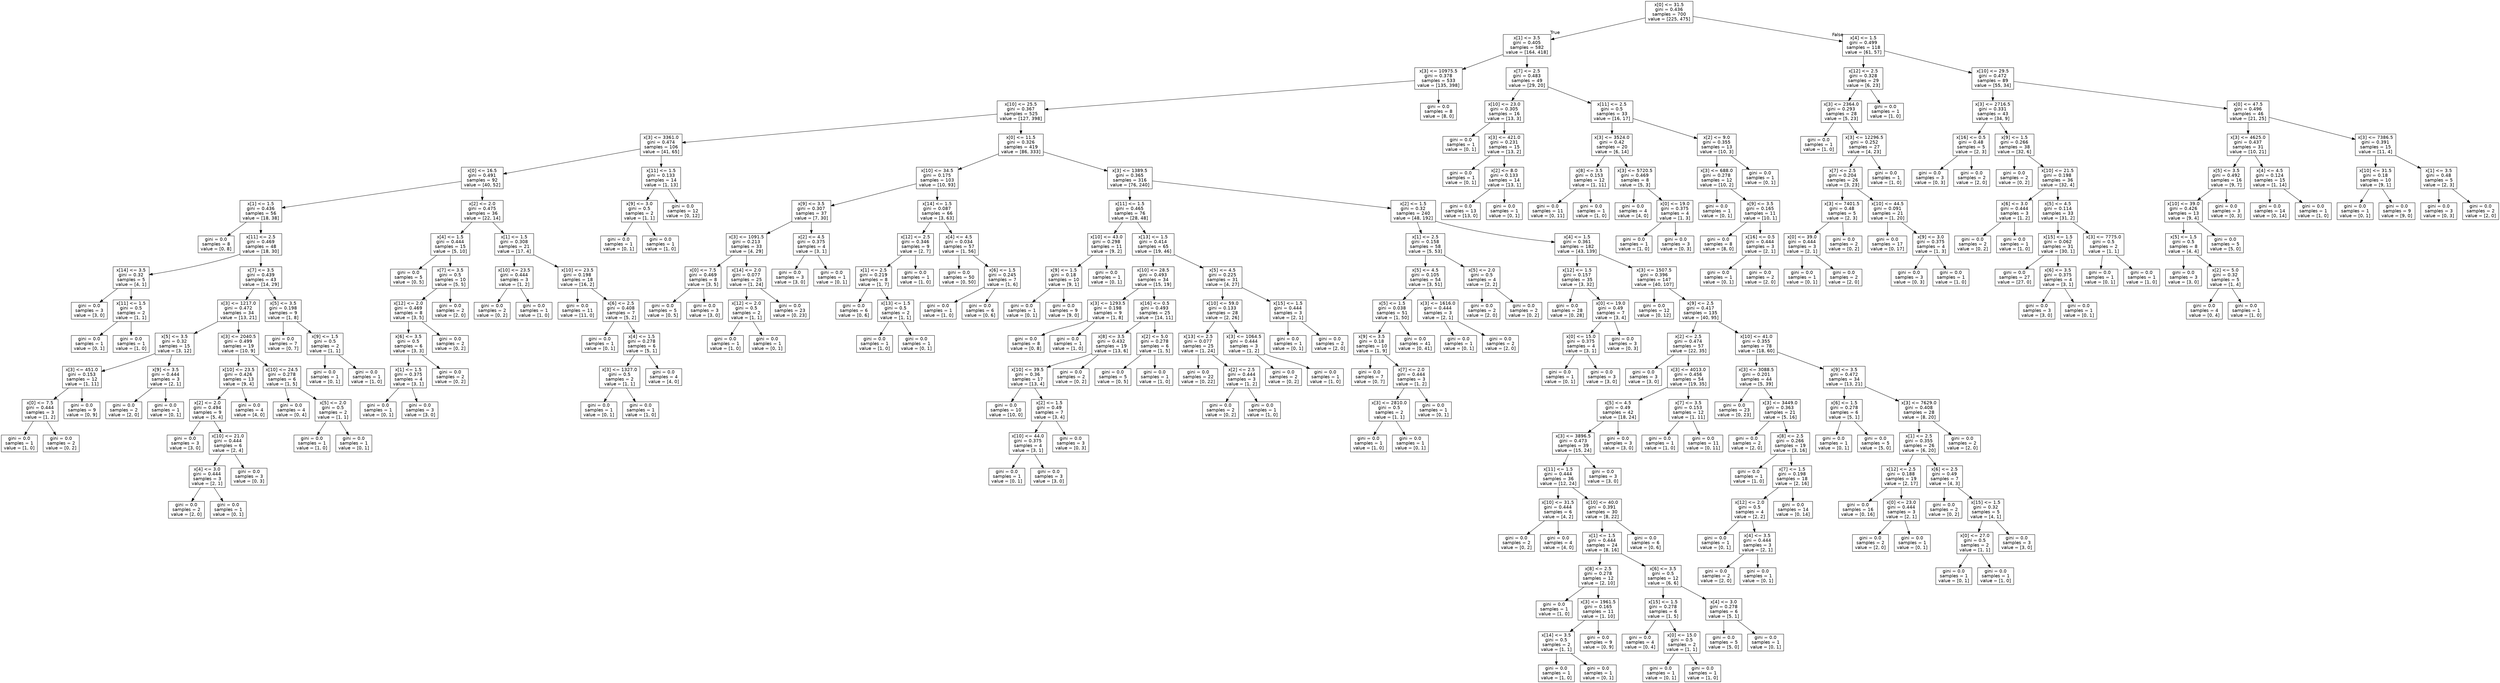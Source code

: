 digraph Tree {
node [shape=box, fontname="helvetica"] ;
edge [fontname="helvetica"] ;
0 [label="x[0] <= 31.5\ngini = 0.436\nsamples = 700\nvalue = [225, 475]"] ;
1 [label="x[1] <= 3.5\ngini = 0.405\nsamples = 582\nvalue = [164, 418]"] ;
0 -> 1 [labeldistance=2.5, labelangle=45, headlabel="True"] ;
2 [label="x[3] <= 10975.5\ngini = 0.378\nsamples = 533\nvalue = [135, 398]"] ;
1 -> 2 ;
3 [label="x[10] <= 25.5\ngini = 0.367\nsamples = 525\nvalue = [127, 398]"] ;
2 -> 3 ;
4 [label="x[3] <= 3361.0\ngini = 0.474\nsamples = 106\nvalue = [41, 65]"] ;
3 -> 4 ;
5 [label="x[0] <= 16.5\ngini = 0.491\nsamples = 92\nvalue = [40, 52]"] ;
4 -> 5 ;
6 [label="x[1] <= 1.5\ngini = 0.436\nsamples = 56\nvalue = [18, 38]"] ;
5 -> 6 ;
7 [label="gini = 0.0\nsamples = 8\nvalue = [0, 8]"] ;
6 -> 7 ;
8 [label="x[11] <= 2.5\ngini = 0.469\nsamples = 48\nvalue = [18, 30]"] ;
6 -> 8 ;
9 [label="x[14] <= 3.5\ngini = 0.32\nsamples = 5\nvalue = [4, 1]"] ;
8 -> 9 ;
10 [label="gini = 0.0\nsamples = 3\nvalue = [3, 0]"] ;
9 -> 10 ;
11 [label="x[11] <= 1.5\ngini = 0.5\nsamples = 2\nvalue = [1, 1]"] ;
9 -> 11 ;
12 [label="gini = 0.0\nsamples = 1\nvalue = [0, 1]"] ;
11 -> 12 ;
13 [label="gini = 0.0\nsamples = 1\nvalue = [1, 0]"] ;
11 -> 13 ;
14 [label="x[7] <= 3.5\ngini = 0.439\nsamples = 43\nvalue = [14, 29]"] ;
8 -> 14 ;
15 [label="x[3] <= 1217.0\ngini = 0.472\nsamples = 34\nvalue = [13, 21]"] ;
14 -> 15 ;
16 [label="x[5] <= 3.5\ngini = 0.32\nsamples = 15\nvalue = [3, 12]"] ;
15 -> 16 ;
17 [label="x[3] <= 451.0\ngini = 0.153\nsamples = 12\nvalue = [1, 11]"] ;
16 -> 17 ;
18 [label="x[0] <= 7.5\ngini = 0.444\nsamples = 3\nvalue = [1, 2]"] ;
17 -> 18 ;
19 [label="gini = 0.0\nsamples = 1\nvalue = [1, 0]"] ;
18 -> 19 ;
20 [label="gini = 0.0\nsamples = 2\nvalue = [0, 2]"] ;
18 -> 20 ;
21 [label="gini = 0.0\nsamples = 9\nvalue = [0, 9]"] ;
17 -> 21 ;
22 [label="x[9] <= 3.5\ngini = 0.444\nsamples = 3\nvalue = [2, 1]"] ;
16 -> 22 ;
23 [label="gini = 0.0\nsamples = 2\nvalue = [2, 0]"] ;
22 -> 23 ;
24 [label="gini = 0.0\nsamples = 1\nvalue = [0, 1]"] ;
22 -> 24 ;
25 [label="x[3] <= 2040.5\ngini = 0.499\nsamples = 19\nvalue = [10, 9]"] ;
15 -> 25 ;
26 [label="x[10] <= 23.5\ngini = 0.426\nsamples = 13\nvalue = [9, 4]"] ;
25 -> 26 ;
27 [label="x[2] <= 2.0\ngini = 0.494\nsamples = 9\nvalue = [5, 4]"] ;
26 -> 27 ;
28 [label="gini = 0.0\nsamples = 3\nvalue = [3, 0]"] ;
27 -> 28 ;
29 [label="x[10] <= 21.0\ngini = 0.444\nsamples = 6\nvalue = [2, 4]"] ;
27 -> 29 ;
30 [label="x[4] <= 3.0\ngini = 0.444\nsamples = 3\nvalue = [2, 1]"] ;
29 -> 30 ;
31 [label="gini = 0.0\nsamples = 2\nvalue = [2, 0]"] ;
30 -> 31 ;
32 [label="gini = 0.0\nsamples = 1\nvalue = [0, 1]"] ;
30 -> 32 ;
33 [label="gini = 0.0\nsamples = 3\nvalue = [0, 3]"] ;
29 -> 33 ;
34 [label="gini = 0.0\nsamples = 4\nvalue = [4, 0]"] ;
26 -> 34 ;
35 [label="x[10] <= 24.5\ngini = 0.278\nsamples = 6\nvalue = [1, 5]"] ;
25 -> 35 ;
36 [label="gini = 0.0\nsamples = 4\nvalue = [0, 4]"] ;
35 -> 36 ;
37 [label="x[5] <= 2.0\ngini = 0.5\nsamples = 2\nvalue = [1, 1]"] ;
35 -> 37 ;
38 [label="gini = 0.0\nsamples = 1\nvalue = [1, 0]"] ;
37 -> 38 ;
39 [label="gini = 0.0\nsamples = 1\nvalue = [0, 1]"] ;
37 -> 39 ;
40 [label="x[5] <= 3.5\ngini = 0.198\nsamples = 9\nvalue = [1, 8]"] ;
14 -> 40 ;
41 [label="gini = 0.0\nsamples = 7\nvalue = [0, 7]"] ;
40 -> 41 ;
42 [label="x[9] <= 1.5\ngini = 0.5\nsamples = 2\nvalue = [1, 1]"] ;
40 -> 42 ;
43 [label="gini = 0.0\nsamples = 1\nvalue = [0, 1]"] ;
42 -> 43 ;
44 [label="gini = 0.0\nsamples = 1\nvalue = [1, 0]"] ;
42 -> 44 ;
45 [label="x[2] <= 2.0\ngini = 0.475\nsamples = 36\nvalue = [22, 14]"] ;
5 -> 45 ;
46 [label="x[4] <= 1.5\ngini = 0.444\nsamples = 15\nvalue = [5, 10]"] ;
45 -> 46 ;
47 [label="gini = 0.0\nsamples = 5\nvalue = [0, 5]"] ;
46 -> 47 ;
48 [label="x[7] <= 3.5\ngini = 0.5\nsamples = 10\nvalue = [5, 5]"] ;
46 -> 48 ;
49 [label="x[12] <= 2.0\ngini = 0.469\nsamples = 8\nvalue = [3, 5]"] ;
48 -> 49 ;
50 [label="x[6] <= 3.5\ngini = 0.5\nsamples = 6\nvalue = [3, 3]"] ;
49 -> 50 ;
51 [label="x[1] <= 1.5\ngini = 0.375\nsamples = 4\nvalue = [3, 1]"] ;
50 -> 51 ;
52 [label="gini = 0.0\nsamples = 1\nvalue = [0, 1]"] ;
51 -> 52 ;
53 [label="gini = 0.0\nsamples = 3\nvalue = [3, 0]"] ;
51 -> 53 ;
54 [label="gini = 0.0\nsamples = 2\nvalue = [0, 2]"] ;
50 -> 54 ;
55 [label="gini = 0.0\nsamples = 2\nvalue = [0, 2]"] ;
49 -> 55 ;
56 [label="gini = 0.0\nsamples = 2\nvalue = [2, 0]"] ;
48 -> 56 ;
57 [label="x[1] <= 1.5\ngini = 0.308\nsamples = 21\nvalue = [17, 4]"] ;
45 -> 57 ;
58 [label="x[10] <= 23.5\ngini = 0.444\nsamples = 3\nvalue = [1, 2]"] ;
57 -> 58 ;
59 [label="gini = 0.0\nsamples = 2\nvalue = [0, 2]"] ;
58 -> 59 ;
60 [label="gini = 0.0\nsamples = 1\nvalue = [1, 0]"] ;
58 -> 60 ;
61 [label="x[10] <= 23.5\ngini = 0.198\nsamples = 18\nvalue = [16, 2]"] ;
57 -> 61 ;
62 [label="gini = 0.0\nsamples = 11\nvalue = [11, 0]"] ;
61 -> 62 ;
63 [label="x[6] <= 2.5\ngini = 0.408\nsamples = 7\nvalue = [5, 2]"] ;
61 -> 63 ;
64 [label="gini = 0.0\nsamples = 1\nvalue = [0, 1]"] ;
63 -> 64 ;
65 [label="x[4] <= 1.5\ngini = 0.278\nsamples = 6\nvalue = [5, 1]"] ;
63 -> 65 ;
66 [label="x[3] <= 1327.0\ngini = 0.5\nsamples = 2\nvalue = [1, 1]"] ;
65 -> 66 ;
67 [label="gini = 0.0\nsamples = 1\nvalue = [0, 1]"] ;
66 -> 67 ;
68 [label="gini = 0.0\nsamples = 1\nvalue = [1, 0]"] ;
66 -> 68 ;
69 [label="gini = 0.0\nsamples = 4\nvalue = [4, 0]"] ;
65 -> 69 ;
70 [label="x[11] <= 1.5\ngini = 0.133\nsamples = 14\nvalue = [1, 13]"] ;
4 -> 70 ;
71 [label="x[9] <= 3.0\ngini = 0.5\nsamples = 2\nvalue = [1, 1]"] ;
70 -> 71 ;
72 [label="gini = 0.0\nsamples = 1\nvalue = [0, 1]"] ;
71 -> 72 ;
73 [label="gini = 0.0\nsamples = 1\nvalue = [1, 0]"] ;
71 -> 73 ;
74 [label="gini = 0.0\nsamples = 12\nvalue = [0, 12]"] ;
70 -> 74 ;
75 [label="x[0] <= 11.5\ngini = 0.326\nsamples = 419\nvalue = [86, 333]"] ;
3 -> 75 ;
76 [label="x[10] <= 34.5\ngini = 0.175\nsamples = 103\nvalue = [10, 93]"] ;
75 -> 76 ;
77 [label="x[9] <= 3.5\ngini = 0.307\nsamples = 37\nvalue = [7, 30]"] ;
76 -> 77 ;
78 [label="x[3] <= 1091.5\ngini = 0.213\nsamples = 33\nvalue = [4, 29]"] ;
77 -> 78 ;
79 [label="x[0] <= 7.5\ngini = 0.469\nsamples = 8\nvalue = [3, 5]"] ;
78 -> 79 ;
80 [label="gini = 0.0\nsamples = 5\nvalue = [0, 5]"] ;
79 -> 80 ;
81 [label="gini = 0.0\nsamples = 3\nvalue = [3, 0]"] ;
79 -> 81 ;
82 [label="x[14] <= 2.0\ngini = 0.077\nsamples = 25\nvalue = [1, 24]"] ;
78 -> 82 ;
83 [label="x[12] <= 2.0\ngini = 0.5\nsamples = 2\nvalue = [1, 1]"] ;
82 -> 83 ;
84 [label="gini = 0.0\nsamples = 1\nvalue = [1, 0]"] ;
83 -> 84 ;
85 [label="gini = 0.0\nsamples = 1\nvalue = [0, 1]"] ;
83 -> 85 ;
86 [label="gini = 0.0\nsamples = 23\nvalue = [0, 23]"] ;
82 -> 86 ;
87 [label="x[2] <= 4.5\ngini = 0.375\nsamples = 4\nvalue = [3, 1]"] ;
77 -> 87 ;
88 [label="gini = 0.0\nsamples = 3\nvalue = [3, 0]"] ;
87 -> 88 ;
89 [label="gini = 0.0\nsamples = 1\nvalue = [0, 1]"] ;
87 -> 89 ;
90 [label="x[14] <= 1.5\ngini = 0.087\nsamples = 66\nvalue = [3, 63]"] ;
76 -> 90 ;
91 [label="x[12] <= 2.5\ngini = 0.346\nsamples = 9\nvalue = [2, 7]"] ;
90 -> 91 ;
92 [label="x[1] <= 2.5\ngini = 0.219\nsamples = 8\nvalue = [1, 7]"] ;
91 -> 92 ;
93 [label="gini = 0.0\nsamples = 6\nvalue = [0, 6]"] ;
92 -> 93 ;
94 [label="x[13] <= 1.5\ngini = 0.5\nsamples = 2\nvalue = [1, 1]"] ;
92 -> 94 ;
95 [label="gini = 0.0\nsamples = 1\nvalue = [1, 0]"] ;
94 -> 95 ;
96 [label="gini = 0.0\nsamples = 1\nvalue = [0, 1]"] ;
94 -> 96 ;
97 [label="gini = 0.0\nsamples = 1\nvalue = [1, 0]"] ;
91 -> 97 ;
98 [label="x[4] <= 4.5\ngini = 0.034\nsamples = 57\nvalue = [1, 56]"] ;
90 -> 98 ;
99 [label="gini = 0.0\nsamples = 50\nvalue = [0, 50]"] ;
98 -> 99 ;
100 [label="x[6] <= 1.5\ngini = 0.245\nsamples = 7\nvalue = [1, 6]"] ;
98 -> 100 ;
101 [label="gini = 0.0\nsamples = 1\nvalue = [1, 0]"] ;
100 -> 101 ;
102 [label="gini = 0.0\nsamples = 6\nvalue = [0, 6]"] ;
100 -> 102 ;
103 [label="x[3] <= 1389.5\ngini = 0.365\nsamples = 316\nvalue = [76, 240]"] ;
75 -> 103 ;
104 [label="x[11] <= 1.5\ngini = 0.465\nsamples = 76\nvalue = [28, 48]"] ;
103 -> 104 ;
105 [label="x[10] <= 43.0\ngini = 0.298\nsamples = 11\nvalue = [9, 2]"] ;
104 -> 105 ;
106 [label="x[9] <= 1.5\ngini = 0.18\nsamples = 10\nvalue = [9, 1]"] ;
105 -> 106 ;
107 [label="gini = 0.0\nsamples = 1\nvalue = [0, 1]"] ;
106 -> 107 ;
108 [label="gini = 0.0\nsamples = 9\nvalue = [9, 0]"] ;
106 -> 108 ;
109 [label="gini = 0.0\nsamples = 1\nvalue = [0, 1]"] ;
105 -> 109 ;
110 [label="x[13] <= 1.5\ngini = 0.414\nsamples = 65\nvalue = [19, 46]"] ;
104 -> 110 ;
111 [label="x[10] <= 28.5\ngini = 0.493\nsamples = 34\nvalue = [15, 19]"] ;
110 -> 111 ;
112 [label="x[3] <= 1293.5\ngini = 0.198\nsamples = 9\nvalue = [1, 8]"] ;
111 -> 112 ;
113 [label="gini = 0.0\nsamples = 8\nvalue = [0, 8]"] ;
112 -> 113 ;
114 [label="gini = 0.0\nsamples = 1\nvalue = [1, 0]"] ;
112 -> 114 ;
115 [label="x[16] <= 0.5\ngini = 0.493\nsamples = 25\nvalue = [14, 11]"] ;
111 -> 115 ;
116 [label="x[8] <= 3.5\ngini = 0.432\nsamples = 19\nvalue = [13, 6]"] ;
115 -> 116 ;
117 [label="x[10] <= 39.5\ngini = 0.36\nsamples = 17\nvalue = [13, 4]"] ;
116 -> 117 ;
118 [label="gini = 0.0\nsamples = 10\nvalue = [10, 0]"] ;
117 -> 118 ;
119 [label="x[2] <= 1.5\ngini = 0.49\nsamples = 7\nvalue = [3, 4]"] ;
117 -> 119 ;
120 [label="x[10] <= 44.0\ngini = 0.375\nsamples = 4\nvalue = [3, 1]"] ;
119 -> 120 ;
121 [label="gini = 0.0\nsamples = 1\nvalue = [0, 1]"] ;
120 -> 121 ;
122 [label="gini = 0.0\nsamples = 3\nvalue = [3, 0]"] ;
120 -> 122 ;
123 [label="gini = 0.0\nsamples = 3\nvalue = [0, 3]"] ;
119 -> 123 ;
124 [label="gini = 0.0\nsamples = 2\nvalue = [0, 2]"] ;
116 -> 124 ;
125 [label="x[2] <= 5.0\ngini = 0.278\nsamples = 6\nvalue = [1, 5]"] ;
115 -> 125 ;
126 [label="gini = 0.0\nsamples = 5\nvalue = [0, 5]"] ;
125 -> 126 ;
127 [label="gini = 0.0\nsamples = 1\nvalue = [1, 0]"] ;
125 -> 127 ;
128 [label="x[5] <= 4.5\ngini = 0.225\nsamples = 31\nvalue = [4, 27]"] ;
110 -> 128 ;
129 [label="x[10] <= 59.0\ngini = 0.133\nsamples = 28\nvalue = [2, 26]"] ;
128 -> 129 ;
130 [label="x[13] <= 2.5\ngini = 0.077\nsamples = 25\nvalue = [1, 24]"] ;
129 -> 130 ;
131 [label="gini = 0.0\nsamples = 22\nvalue = [0, 22]"] ;
130 -> 131 ;
132 [label="x[2] <= 2.5\ngini = 0.444\nsamples = 3\nvalue = [1, 2]"] ;
130 -> 132 ;
133 [label="gini = 0.0\nsamples = 2\nvalue = [0, 2]"] ;
132 -> 133 ;
134 [label="gini = 0.0\nsamples = 1\nvalue = [1, 0]"] ;
132 -> 134 ;
135 [label="x[3] <= 1064.5\ngini = 0.444\nsamples = 3\nvalue = [1, 2]"] ;
129 -> 135 ;
136 [label="gini = 0.0\nsamples = 2\nvalue = [0, 2]"] ;
135 -> 136 ;
137 [label="gini = 0.0\nsamples = 1\nvalue = [1, 0]"] ;
135 -> 137 ;
138 [label="x[15] <= 1.5\ngini = 0.444\nsamples = 3\nvalue = [2, 1]"] ;
128 -> 138 ;
139 [label="gini = 0.0\nsamples = 1\nvalue = [0, 1]"] ;
138 -> 139 ;
140 [label="gini = 0.0\nsamples = 2\nvalue = [2, 0]"] ;
138 -> 140 ;
141 [label="x[2] <= 1.5\ngini = 0.32\nsamples = 240\nvalue = [48, 192]"] ;
103 -> 141 ;
142 [label="x[1] <= 2.5\ngini = 0.158\nsamples = 58\nvalue = [5, 53]"] ;
141 -> 142 ;
143 [label="x[5] <= 4.5\ngini = 0.105\nsamples = 54\nvalue = [3, 51]"] ;
142 -> 143 ;
144 [label="x[5] <= 1.5\ngini = 0.038\nsamples = 51\nvalue = [1, 50]"] ;
143 -> 144 ;
145 [label="x[9] <= 3.5\ngini = 0.18\nsamples = 10\nvalue = [1, 9]"] ;
144 -> 145 ;
146 [label="gini = 0.0\nsamples = 7\nvalue = [0, 7]"] ;
145 -> 146 ;
147 [label="x[7] <= 2.0\ngini = 0.444\nsamples = 3\nvalue = [1, 2]"] ;
145 -> 147 ;
148 [label="x[3] <= 2810.0\ngini = 0.5\nsamples = 2\nvalue = [1, 1]"] ;
147 -> 148 ;
149 [label="gini = 0.0\nsamples = 1\nvalue = [1, 0]"] ;
148 -> 149 ;
150 [label="gini = 0.0\nsamples = 1\nvalue = [0, 1]"] ;
148 -> 150 ;
151 [label="gini = 0.0\nsamples = 1\nvalue = [0, 1]"] ;
147 -> 151 ;
152 [label="gini = 0.0\nsamples = 41\nvalue = [0, 41]"] ;
144 -> 152 ;
153 [label="x[3] <= 1616.0\ngini = 0.444\nsamples = 3\nvalue = [2, 1]"] ;
143 -> 153 ;
154 [label="gini = 0.0\nsamples = 1\nvalue = [0, 1]"] ;
153 -> 154 ;
155 [label="gini = 0.0\nsamples = 2\nvalue = [2, 0]"] ;
153 -> 155 ;
156 [label="x[5] <= 2.0\ngini = 0.5\nsamples = 4\nvalue = [2, 2]"] ;
142 -> 156 ;
157 [label="gini = 0.0\nsamples = 2\nvalue = [2, 0]"] ;
156 -> 157 ;
158 [label="gini = 0.0\nsamples = 2\nvalue = [0, 2]"] ;
156 -> 158 ;
159 [label="x[4] <= 1.5\ngini = 0.361\nsamples = 182\nvalue = [43, 139]"] ;
141 -> 159 ;
160 [label="x[12] <= 1.5\ngini = 0.157\nsamples = 35\nvalue = [3, 32]"] ;
159 -> 160 ;
161 [label="gini = 0.0\nsamples = 28\nvalue = [0, 28]"] ;
160 -> 161 ;
162 [label="x[0] <= 19.0\ngini = 0.49\nsamples = 7\nvalue = [3, 4]"] ;
160 -> 162 ;
163 [label="x[0] <= 15.0\ngini = 0.375\nsamples = 4\nvalue = [3, 1]"] ;
162 -> 163 ;
164 [label="gini = 0.0\nsamples = 1\nvalue = [0, 1]"] ;
163 -> 164 ;
165 [label="gini = 0.0\nsamples = 3\nvalue = [3, 0]"] ;
163 -> 165 ;
166 [label="gini = 0.0\nsamples = 3\nvalue = [0, 3]"] ;
162 -> 166 ;
167 [label="x[3] <= 1507.5\ngini = 0.396\nsamples = 147\nvalue = [40, 107]"] ;
159 -> 167 ;
168 [label="gini = 0.0\nsamples = 12\nvalue = [0, 12]"] ;
167 -> 168 ;
169 [label="x[9] <= 2.5\ngini = 0.417\nsamples = 135\nvalue = [40, 95]"] ;
167 -> 169 ;
170 [label="x[2] <= 2.5\ngini = 0.474\nsamples = 57\nvalue = [22, 35]"] ;
169 -> 170 ;
171 [label="gini = 0.0\nsamples = 3\nvalue = [3, 0]"] ;
170 -> 171 ;
172 [label="x[3] <= 4013.0\ngini = 0.456\nsamples = 54\nvalue = [19, 35]"] ;
170 -> 172 ;
173 [label="x[5] <= 4.5\ngini = 0.49\nsamples = 42\nvalue = [18, 24]"] ;
172 -> 173 ;
174 [label="x[3] <= 3896.5\ngini = 0.473\nsamples = 39\nvalue = [15, 24]"] ;
173 -> 174 ;
175 [label="x[11] <= 1.5\ngini = 0.444\nsamples = 36\nvalue = [12, 24]"] ;
174 -> 175 ;
176 [label="x[10] <= 31.5\ngini = 0.444\nsamples = 6\nvalue = [4, 2]"] ;
175 -> 176 ;
177 [label="gini = 0.0\nsamples = 2\nvalue = [0, 2]"] ;
176 -> 177 ;
178 [label="gini = 0.0\nsamples = 4\nvalue = [4, 0]"] ;
176 -> 178 ;
179 [label="x[10] <= 40.0\ngini = 0.391\nsamples = 30\nvalue = [8, 22]"] ;
175 -> 179 ;
180 [label="x[1] <= 1.5\ngini = 0.444\nsamples = 24\nvalue = [8, 16]"] ;
179 -> 180 ;
181 [label="x[8] <= 2.5\ngini = 0.278\nsamples = 12\nvalue = [2, 10]"] ;
180 -> 181 ;
182 [label="gini = 0.0\nsamples = 1\nvalue = [1, 0]"] ;
181 -> 182 ;
183 [label="x[3] <= 1961.5\ngini = 0.165\nsamples = 11\nvalue = [1, 10]"] ;
181 -> 183 ;
184 [label="x[14] <= 3.5\ngini = 0.5\nsamples = 2\nvalue = [1, 1]"] ;
183 -> 184 ;
185 [label="gini = 0.0\nsamples = 1\nvalue = [1, 0]"] ;
184 -> 185 ;
186 [label="gini = 0.0\nsamples = 1\nvalue = [0, 1]"] ;
184 -> 186 ;
187 [label="gini = 0.0\nsamples = 9\nvalue = [0, 9]"] ;
183 -> 187 ;
188 [label="x[6] <= 3.5\ngini = 0.5\nsamples = 12\nvalue = [6, 6]"] ;
180 -> 188 ;
189 [label="x[15] <= 1.5\ngini = 0.278\nsamples = 6\nvalue = [1, 5]"] ;
188 -> 189 ;
190 [label="gini = 0.0\nsamples = 4\nvalue = [0, 4]"] ;
189 -> 190 ;
191 [label="x[0] <= 15.0\ngini = 0.5\nsamples = 2\nvalue = [1, 1]"] ;
189 -> 191 ;
192 [label="gini = 0.0\nsamples = 1\nvalue = [0, 1]"] ;
191 -> 192 ;
193 [label="gini = 0.0\nsamples = 1\nvalue = [1, 0]"] ;
191 -> 193 ;
194 [label="x[4] <= 3.0\ngini = 0.278\nsamples = 6\nvalue = [5, 1]"] ;
188 -> 194 ;
195 [label="gini = 0.0\nsamples = 5\nvalue = [5, 0]"] ;
194 -> 195 ;
196 [label="gini = 0.0\nsamples = 1\nvalue = [0, 1]"] ;
194 -> 196 ;
197 [label="gini = 0.0\nsamples = 6\nvalue = [0, 6]"] ;
179 -> 197 ;
198 [label="gini = 0.0\nsamples = 3\nvalue = [3, 0]"] ;
174 -> 198 ;
199 [label="gini = 0.0\nsamples = 3\nvalue = [3, 0]"] ;
173 -> 199 ;
200 [label="x[7] <= 3.5\ngini = 0.153\nsamples = 12\nvalue = [1, 11]"] ;
172 -> 200 ;
201 [label="gini = 0.0\nsamples = 1\nvalue = [1, 0]"] ;
200 -> 201 ;
202 [label="gini = 0.0\nsamples = 11\nvalue = [0, 11]"] ;
200 -> 202 ;
203 [label="x[10] <= 41.0\ngini = 0.355\nsamples = 78\nvalue = [18, 60]"] ;
169 -> 203 ;
204 [label="x[3] <= 3088.5\ngini = 0.201\nsamples = 44\nvalue = [5, 39]"] ;
203 -> 204 ;
205 [label="gini = 0.0\nsamples = 23\nvalue = [0, 23]"] ;
204 -> 205 ;
206 [label="x[3] <= 3449.0\ngini = 0.363\nsamples = 21\nvalue = [5, 16]"] ;
204 -> 206 ;
207 [label="gini = 0.0\nsamples = 2\nvalue = [2, 0]"] ;
206 -> 207 ;
208 [label="x[8] <= 2.5\ngini = 0.266\nsamples = 19\nvalue = [3, 16]"] ;
206 -> 208 ;
209 [label="gini = 0.0\nsamples = 1\nvalue = [1, 0]"] ;
208 -> 209 ;
210 [label="x[7] <= 1.5\ngini = 0.198\nsamples = 18\nvalue = [2, 16]"] ;
208 -> 210 ;
211 [label="x[12] <= 2.0\ngini = 0.5\nsamples = 4\nvalue = [2, 2]"] ;
210 -> 211 ;
212 [label="gini = 0.0\nsamples = 1\nvalue = [0, 1]"] ;
211 -> 212 ;
213 [label="x[4] <= 3.5\ngini = 0.444\nsamples = 3\nvalue = [2, 1]"] ;
211 -> 213 ;
214 [label="gini = 0.0\nsamples = 2\nvalue = [2, 0]"] ;
213 -> 214 ;
215 [label="gini = 0.0\nsamples = 1\nvalue = [0, 1]"] ;
213 -> 215 ;
216 [label="gini = 0.0\nsamples = 14\nvalue = [0, 14]"] ;
210 -> 216 ;
217 [label="x[9] <= 3.5\ngini = 0.472\nsamples = 34\nvalue = [13, 21]"] ;
203 -> 217 ;
218 [label="x[6] <= 1.5\ngini = 0.278\nsamples = 6\nvalue = [5, 1]"] ;
217 -> 218 ;
219 [label="gini = 0.0\nsamples = 1\nvalue = [0, 1]"] ;
218 -> 219 ;
220 [label="gini = 0.0\nsamples = 5\nvalue = [5, 0]"] ;
218 -> 220 ;
221 [label="x[3] <= 7629.0\ngini = 0.408\nsamples = 28\nvalue = [8, 20]"] ;
217 -> 221 ;
222 [label="x[1] <= 2.5\ngini = 0.355\nsamples = 26\nvalue = [6, 20]"] ;
221 -> 222 ;
223 [label="x[12] <= 2.5\ngini = 0.188\nsamples = 19\nvalue = [2, 17]"] ;
222 -> 223 ;
224 [label="gini = 0.0\nsamples = 16\nvalue = [0, 16]"] ;
223 -> 224 ;
225 [label="x[0] <= 23.0\ngini = 0.444\nsamples = 3\nvalue = [2, 1]"] ;
223 -> 225 ;
226 [label="gini = 0.0\nsamples = 2\nvalue = [2, 0]"] ;
225 -> 226 ;
227 [label="gini = 0.0\nsamples = 1\nvalue = [0, 1]"] ;
225 -> 227 ;
228 [label="x[6] <= 2.5\ngini = 0.49\nsamples = 7\nvalue = [4, 3]"] ;
222 -> 228 ;
229 [label="gini = 0.0\nsamples = 2\nvalue = [0, 2]"] ;
228 -> 229 ;
230 [label="x[15] <= 1.5\ngini = 0.32\nsamples = 5\nvalue = [4, 1]"] ;
228 -> 230 ;
231 [label="x[0] <= 27.0\ngini = 0.5\nsamples = 2\nvalue = [1, 1]"] ;
230 -> 231 ;
232 [label="gini = 0.0\nsamples = 1\nvalue = [0, 1]"] ;
231 -> 232 ;
233 [label="gini = 0.0\nsamples = 1\nvalue = [1, 0]"] ;
231 -> 233 ;
234 [label="gini = 0.0\nsamples = 3\nvalue = [3, 0]"] ;
230 -> 234 ;
235 [label="gini = 0.0\nsamples = 2\nvalue = [2, 0]"] ;
221 -> 235 ;
236 [label="gini = 0.0\nsamples = 8\nvalue = [8, 0]"] ;
2 -> 236 ;
237 [label="x[7] <= 2.5\ngini = 0.483\nsamples = 49\nvalue = [29, 20]"] ;
1 -> 237 ;
238 [label="x[10] <= 23.0\ngini = 0.305\nsamples = 16\nvalue = [13, 3]"] ;
237 -> 238 ;
239 [label="gini = 0.0\nsamples = 1\nvalue = [0, 1]"] ;
238 -> 239 ;
240 [label="x[3] <= 421.0\ngini = 0.231\nsamples = 15\nvalue = [13, 2]"] ;
238 -> 240 ;
241 [label="gini = 0.0\nsamples = 1\nvalue = [0, 1]"] ;
240 -> 241 ;
242 [label="x[2] <= 8.0\ngini = 0.133\nsamples = 14\nvalue = [13, 1]"] ;
240 -> 242 ;
243 [label="gini = 0.0\nsamples = 13\nvalue = [13, 0]"] ;
242 -> 243 ;
244 [label="gini = 0.0\nsamples = 1\nvalue = [0, 1]"] ;
242 -> 244 ;
245 [label="x[11] <= 2.5\ngini = 0.5\nsamples = 33\nvalue = [16, 17]"] ;
237 -> 245 ;
246 [label="x[3] <= 3524.0\ngini = 0.42\nsamples = 20\nvalue = [6, 14]"] ;
245 -> 246 ;
247 [label="x[8] <= 3.5\ngini = 0.153\nsamples = 12\nvalue = [1, 11]"] ;
246 -> 247 ;
248 [label="gini = 0.0\nsamples = 11\nvalue = [0, 11]"] ;
247 -> 248 ;
249 [label="gini = 0.0\nsamples = 1\nvalue = [1, 0]"] ;
247 -> 249 ;
250 [label="x[3] <= 5720.5\ngini = 0.469\nsamples = 8\nvalue = [5, 3]"] ;
246 -> 250 ;
251 [label="gini = 0.0\nsamples = 4\nvalue = [4, 0]"] ;
250 -> 251 ;
252 [label="x[0] <= 19.0\ngini = 0.375\nsamples = 4\nvalue = [1, 3]"] ;
250 -> 252 ;
253 [label="gini = 0.0\nsamples = 1\nvalue = [1, 0]"] ;
252 -> 253 ;
254 [label="gini = 0.0\nsamples = 3\nvalue = [0, 3]"] ;
252 -> 254 ;
255 [label="x[2] <= 9.0\ngini = 0.355\nsamples = 13\nvalue = [10, 3]"] ;
245 -> 255 ;
256 [label="x[3] <= 688.0\ngini = 0.278\nsamples = 12\nvalue = [10, 2]"] ;
255 -> 256 ;
257 [label="gini = 0.0\nsamples = 1\nvalue = [0, 1]"] ;
256 -> 257 ;
258 [label="x[9] <= 3.5\ngini = 0.165\nsamples = 11\nvalue = [10, 1]"] ;
256 -> 258 ;
259 [label="gini = 0.0\nsamples = 8\nvalue = [8, 0]"] ;
258 -> 259 ;
260 [label="x[16] <= 0.5\ngini = 0.444\nsamples = 3\nvalue = [2, 1]"] ;
258 -> 260 ;
261 [label="gini = 0.0\nsamples = 1\nvalue = [0, 1]"] ;
260 -> 261 ;
262 [label="gini = 0.0\nsamples = 2\nvalue = [2, 0]"] ;
260 -> 262 ;
263 [label="gini = 0.0\nsamples = 1\nvalue = [0, 1]"] ;
255 -> 263 ;
264 [label="x[4] <= 1.5\ngini = 0.499\nsamples = 118\nvalue = [61, 57]"] ;
0 -> 264 [labeldistance=2.5, labelangle=-45, headlabel="False"] ;
265 [label="x[12] <= 2.5\ngini = 0.328\nsamples = 29\nvalue = [6, 23]"] ;
264 -> 265 ;
266 [label="x[3] <= 2364.0\ngini = 0.293\nsamples = 28\nvalue = [5, 23]"] ;
265 -> 266 ;
267 [label="gini = 0.0\nsamples = 1\nvalue = [1, 0]"] ;
266 -> 267 ;
268 [label="x[3] <= 12296.5\ngini = 0.252\nsamples = 27\nvalue = [4, 23]"] ;
266 -> 268 ;
269 [label="x[7] <= 2.5\ngini = 0.204\nsamples = 26\nvalue = [3, 23]"] ;
268 -> 269 ;
270 [label="x[3] <= 7401.5\ngini = 0.48\nsamples = 5\nvalue = [2, 3]"] ;
269 -> 270 ;
271 [label="x[0] <= 39.0\ngini = 0.444\nsamples = 3\nvalue = [2, 1]"] ;
270 -> 271 ;
272 [label="gini = 0.0\nsamples = 1\nvalue = [0, 1]"] ;
271 -> 272 ;
273 [label="gini = 0.0\nsamples = 2\nvalue = [2, 0]"] ;
271 -> 273 ;
274 [label="gini = 0.0\nsamples = 2\nvalue = [0, 2]"] ;
270 -> 274 ;
275 [label="x[10] <= 44.5\ngini = 0.091\nsamples = 21\nvalue = [1, 20]"] ;
269 -> 275 ;
276 [label="gini = 0.0\nsamples = 17\nvalue = [0, 17]"] ;
275 -> 276 ;
277 [label="x[9] <= 3.0\ngini = 0.375\nsamples = 4\nvalue = [1, 3]"] ;
275 -> 277 ;
278 [label="gini = 0.0\nsamples = 3\nvalue = [0, 3]"] ;
277 -> 278 ;
279 [label="gini = 0.0\nsamples = 1\nvalue = [1, 0]"] ;
277 -> 279 ;
280 [label="gini = 0.0\nsamples = 1\nvalue = [1, 0]"] ;
268 -> 280 ;
281 [label="gini = 0.0\nsamples = 1\nvalue = [1, 0]"] ;
265 -> 281 ;
282 [label="x[10] <= 29.5\ngini = 0.472\nsamples = 89\nvalue = [55, 34]"] ;
264 -> 282 ;
283 [label="x[3] <= 2716.5\ngini = 0.331\nsamples = 43\nvalue = [34, 9]"] ;
282 -> 283 ;
284 [label="x[16] <= 0.5\ngini = 0.48\nsamples = 5\nvalue = [2, 3]"] ;
283 -> 284 ;
285 [label="gini = 0.0\nsamples = 3\nvalue = [0, 3]"] ;
284 -> 285 ;
286 [label="gini = 0.0\nsamples = 2\nvalue = [2, 0]"] ;
284 -> 286 ;
287 [label="x[9] <= 1.5\ngini = 0.266\nsamples = 38\nvalue = [32, 6]"] ;
283 -> 287 ;
288 [label="gini = 0.0\nsamples = 2\nvalue = [0, 2]"] ;
287 -> 288 ;
289 [label="x[10] <= 21.5\ngini = 0.198\nsamples = 36\nvalue = [32, 4]"] ;
287 -> 289 ;
290 [label="x[6] <= 3.0\ngini = 0.444\nsamples = 3\nvalue = [1, 2]"] ;
289 -> 290 ;
291 [label="gini = 0.0\nsamples = 2\nvalue = [0, 2]"] ;
290 -> 291 ;
292 [label="gini = 0.0\nsamples = 1\nvalue = [1, 0]"] ;
290 -> 292 ;
293 [label="x[5] <= 4.5\ngini = 0.114\nsamples = 33\nvalue = [31, 2]"] ;
289 -> 293 ;
294 [label="x[15] <= 1.5\ngini = 0.062\nsamples = 31\nvalue = [30, 1]"] ;
293 -> 294 ;
295 [label="gini = 0.0\nsamples = 27\nvalue = [27, 0]"] ;
294 -> 295 ;
296 [label="x[6] <= 3.5\ngini = 0.375\nsamples = 4\nvalue = [3, 1]"] ;
294 -> 296 ;
297 [label="gini = 0.0\nsamples = 3\nvalue = [3, 0]"] ;
296 -> 297 ;
298 [label="gini = 0.0\nsamples = 1\nvalue = [0, 1]"] ;
296 -> 298 ;
299 [label="x[3] <= 7775.0\ngini = 0.5\nsamples = 2\nvalue = [1, 1]"] ;
293 -> 299 ;
300 [label="gini = 0.0\nsamples = 1\nvalue = [0, 1]"] ;
299 -> 300 ;
301 [label="gini = 0.0\nsamples = 1\nvalue = [1, 0]"] ;
299 -> 301 ;
302 [label="x[0] <= 47.5\ngini = 0.496\nsamples = 46\nvalue = [21, 25]"] ;
282 -> 302 ;
303 [label="x[3] <= 4625.0\ngini = 0.437\nsamples = 31\nvalue = [10, 21]"] ;
302 -> 303 ;
304 [label="x[5] <= 3.5\ngini = 0.492\nsamples = 16\nvalue = [9, 7]"] ;
303 -> 304 ;
305 [label="x[10] <= 39.0\ngini = 0.426\nsamples = 13\nvalue = [9, 4]"] ;
304 -> 305 ;
306 [label="x[5] <= 1.5\ngini = 0.5\nsamples = 8\nvalue = [4, 4]"] ;
305 -> 306 ;
307 [label="gini = 0.0\nsamples = 3\nvalue = [3, 0]"] ;
306 -> 307 ;
308 [label="x[2] <= 5.0\ngini = 0.32\nsamples = 5\nvalue = [1, 4]"] ;
306 -> 308 ;
309 [label="gini = 0.0\nsamples = 4\nvalue = [0, 4]"] ;
308 -> 309 ;
310 [label="gini = 0.0\nsamples = 1\nvalue = [1, 0]"] ;
308 -> 310 ;
311 [label="gini = 0.0\nsamples = 5\nvalue = [5, 0]"] ;
305 -> 311 ;
312 [label="gini = 0.0\nsamples = 3\nvalue = [0, 3]"] ;
304 -> 312 ;
313 [label="x[4] <= 4.5\ngini = 0.124\nsamples = 15\nvalue = [1, 14]"] ;
303 -> 313 ;
314 [label="gini = 0.0\nsamples = 14\nvalue = [0, 14]"] ;
313 -> 314 ;
315 [label="gini = 0.0\nsamples = 1\nvalue = [1, 0]"] ;
313 -> 315 ;
316 [label="x[3] <= 7386.5\ngini = 0.391\nsamples = 15\nvalue = [11, 4]"] ;
302 -> 316 ;
317 [label="x[10] <= 31.5\ngini = 0.18\nsamples = 10\nvalue = [9, 1]"] ;
316 -> 317 ;
318 [label="gini = 0.0\nsamples = 1\nvalue = [0, 1]"] ;
317 -> 318 ;
319 [label="gini = 0.0\nsamples = 9\nvalue = [9, 0]"] ;
317 -> 319 ;
320 [label="x[1] <= 3.5\ngini = 0.48\nsamples = 5\nvalue = [2, 3]"] ;
316 -> 320 ;
321 [label="gini = 0.0\nsamples = 3\nvalue = [0, 3]"] ;
320 -> 321 ;
322 [label="gini = 0.0\nsamples = 2\nvalue = [2, 0]"] ;
320 -> 322 ;
}